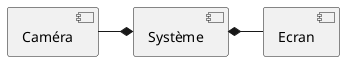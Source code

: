 @startuml

component "Système" as syst
component "Caméra" as cam
component "Ecran" as ecran

cam -* syst
ecran -left-* syst

@enduml